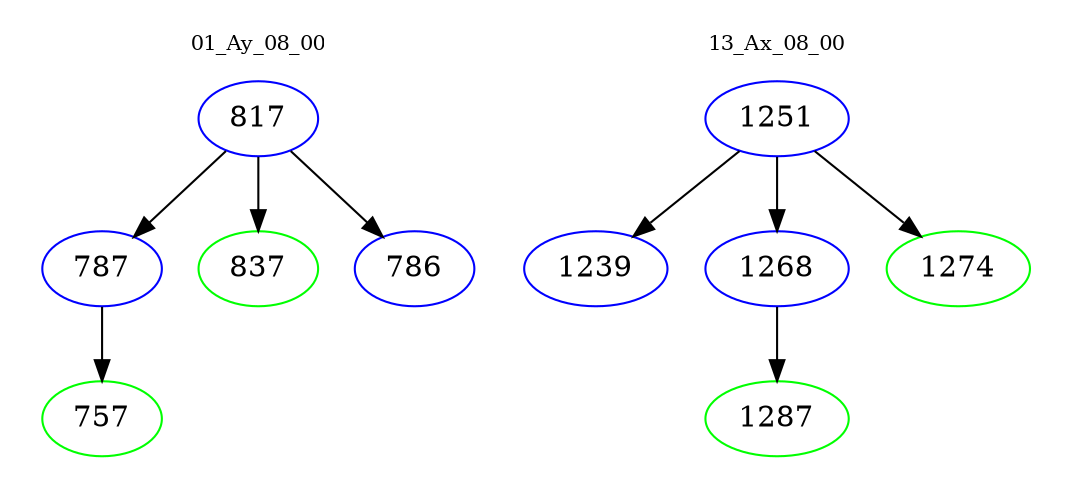digraph{
subgraph cluster_0 {
color = white
label = "01_Ay_08_00";
fontsize=10;
T0_817 [label="817", color="blue"]
T0_817 -> T0_787 [color="black"]
T0_787 [label="787", color="blue"]
T0_787 -> T0_757 [color="black"]
T0_757 [label="757", color="green"]
T0_817 -> T0_837 [color="black"]
T0_837 [label="837", color="green"]
T0_817 -> T0_786 [color="black"]
T0_786 [label="786", color="blue"]
}
subgraph cluster_1 {
color = white
label = "13_Ax_08_00";
fontsize=10;
T1_1251 [label="1251", color="blue"]
T1_1251 -> T1_1239 [color="black"]
T1_1239 [label="1239", color="blue"]
T1_1251 -> T1_1268 [color="black"]
T1_1268 [label="1268", color="blue"]
T1_1268 -> T1_1287 [color="black"]
T1_1287 [label="1287", color="green"]
T1_1251 -> T1_1274 [color="black"]
T1_1274 [label="1274", color="green"]
}
}
